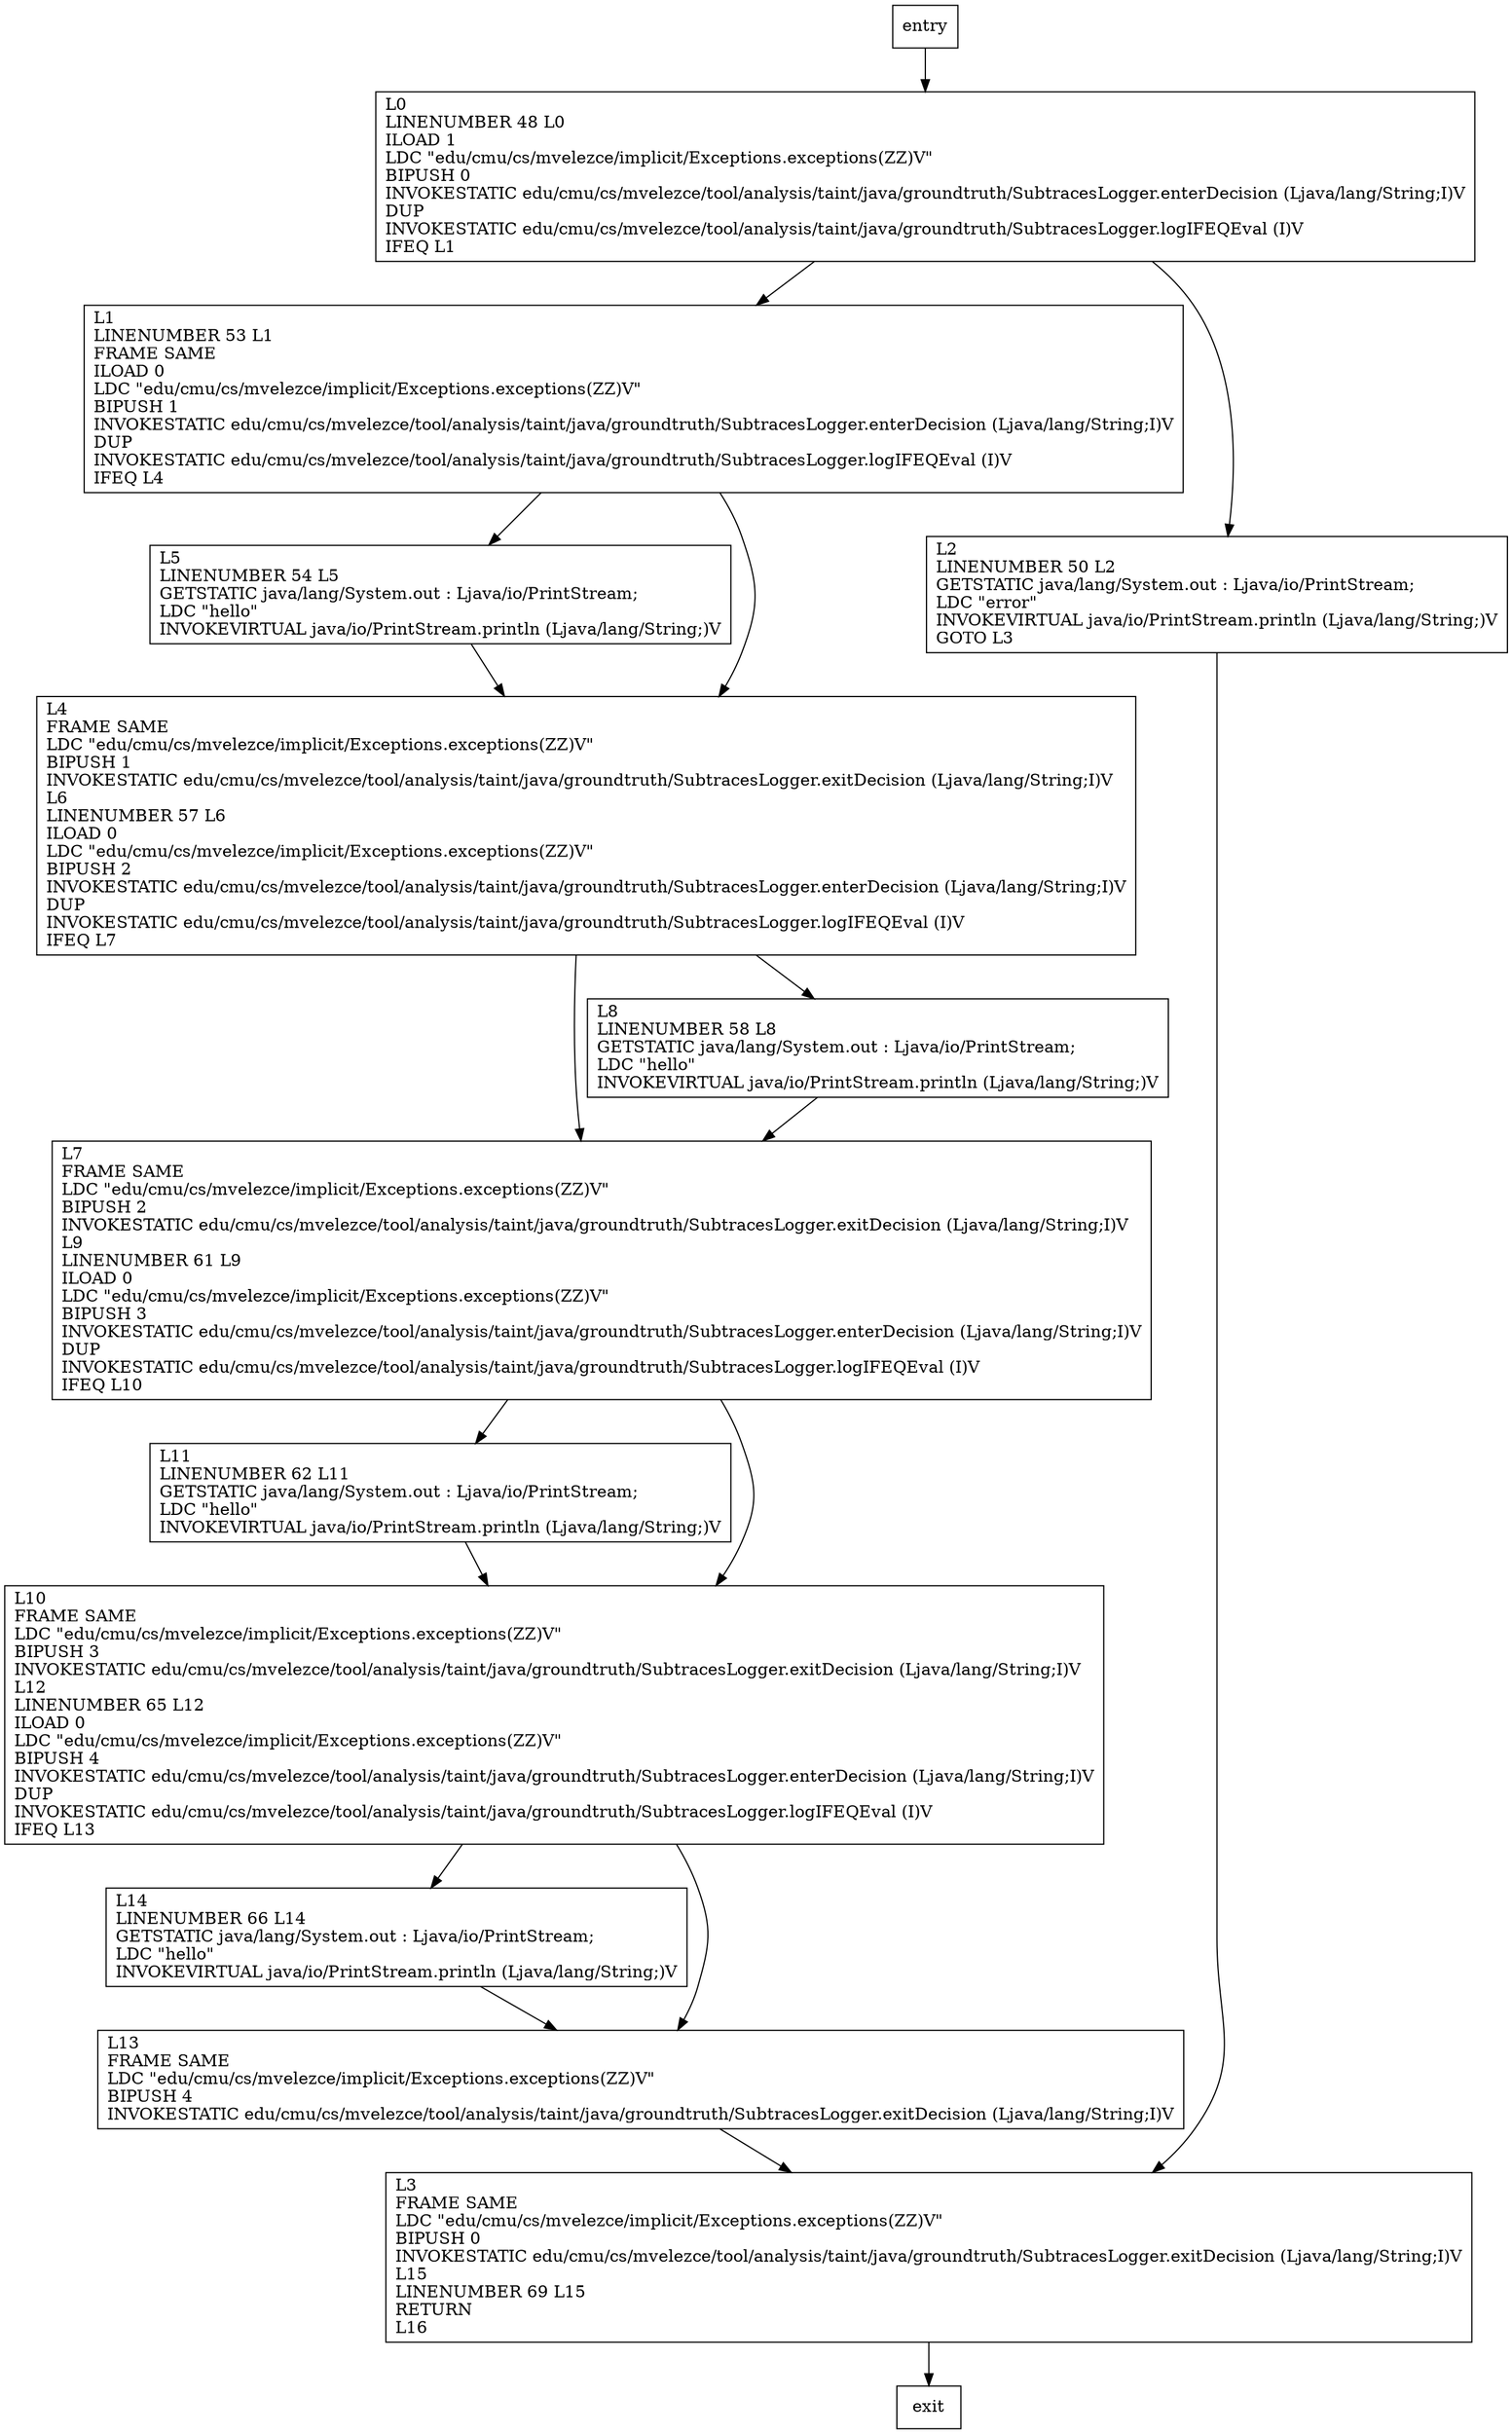 digraph exceptions {
node [shape=record];
2078248082 [label="L14\lLINENUMBER 66 L14\lGETSTATIC java/lang/System.out : Ljava/io/PrintStream;\lLDC \"hello\"\lINVOKEVIRTUAL java/io/PrintStream.println (Ljava/lang/String;)V\l"];
1159219582 [label="L7\lFRAME SAME\lLDC \"edu/cmu/cs/mvelezce/implicit/Exceptions.exceptions(ZZ)V\"\lBIPUSH 2\lINVOKESTATIC edu/cmu/cs/mvelezce/tool/analysis/taint/java/groundtruth/SubtracesLogger.exitDecision (Ljava/lang/String;I)V\lL9\lLINENUMBER 61 L9\lILOAD 0\lLDC \"edu/cmu/cs/mvelezce/implicit/Exceptions.exceptions(ZZ)V\"\lBIPUSH 3\lINVOKESTATIC edu/cmu/cs/mvelezce/tool/analysis/taint/java/groundtruth/SubtracesLogger.enterDecision (Ljava/lang/String;I)V\lDUP\lINVOKESTATIC edu/cmu/cs/mvelezce/tool/analysis/taint/java/groundtruth/SubtracesLogger.logIFEQEval (I)V\lIFEQ L10\l"];
1082862306 [label="L0\lLINENUMBER 48 L0\lILOAD 1\lLDC \"edu/cmu/cs/mvelezce/implicit/Exceptions.exceptions(ZZ)V\"\lBIPUSH 0\lINVOKESTATIC edu/cmu/cs/mvelezce/tool/analysis/taint/java/groundtruth/SubtracesLogger.enterDecision (Ljava/lang/String;I)V\lDUP\lINVOKESTATIC edu/cmu/cs/mvelezce/tool/analysis/taint/java/groundtruth/SubtracesLogger.logIFEQEval (I)V\lIFEQ L1\l"];
913818888 [label="L8\lLINENUMBER 58 L8\lGETSTATIC java/lang/System.out : Ljava/io/PrintStream;\lLDC \"hello\"\lINVOKEVIRTUAL java/io/PrintStream.println (Ljava/lang/String;)V\l"];
1427763069 [label="L5\lLINENUMBER 54 L5\lGETSTATIC java/lang/System.out : Ljava/io/PrintStream;\lLDC \"hello\"\lINVOKEVIRTUAL java/io/PrintStream.println (Ljava/lang/String;)V\l"];
1281098502 [label="L4\lFRAME SAME\lLDC \"edu/cmu/cs/mvelezce/implicit/Exceptions.exceptions(ZZ)V\"\lBIPUSH 1\lINVOKESTATIC edu/cmu/cs/mvelezce/tool/analysis/taint/java/groundtruth/SubtracesLogger.exitDecision (Ljava/lang/String;I)V\lL6\lLINENUMBER 57 L6\lILOAD 0\lLDC \"edu/cmu/cs/mvelezce/implicit/Exceptions.exceptions(ZZ)V\"\lBIPUSH 2\lINVOKESTATIC edu/cmu/cs/mvelezce/tool/analysis/taint/java/groundtruth/SubtracesLogger.enterDecision (Ljava/lang/String;I)V\lDUP\lINVOKESTATIC edu/cmu/cs/mvelezce/tool/analysis/taint/java/groundtruth/SubtracesLogger.logIFEQEval (I)V\lIFEQ L7\l"];
1960957451 [label="L1\lLINENUMBER 53 L1\lFRAME SAME\lILOAD 0\lLDC \"edu/cmu/cs/mvelezce/implicit/Exceptions.exceptions(ZZ)V\"\lBIPUSH 1\lINVOKESTATIC edu/cmu/cs/mvelezce/tool/analysis/taint/java/groundtruth/SubtracesLogger.enterDecision (Ljava/lang/String;I)V\lDUP\lINVOKESTATIC edu/cmu/cs/mvelezce/tool/analysis/taint/java/groundtruth/SubtracesLogger.logIFEQEval (I)V\lIFEQ L4\l"];
1938311278 [label="L11\lLINENUMBER 62 L11\lGETSTATIC java/lang/System.out : Ljava/io/PrintStream;\lLDC \"hello\"\lINVOKEVIRTUAL java/io/PrintStream.println (Ljava/lang/String;)V\l"];
2081126702 [label="L13\lFRAME SAME\lLDC \"edu/cmu/cs/mvelezce/implicit/Exceptions.exceptions(ZZ)V\"\lBIPUSH 4\lINVOKESTATIC edu/cmu/cs/mvelezce/tool/analysis/taint/java/groundtruth/SubtracesLogger.exitDecision (Ljava/lang/String;I)V\l"];
571518740 [label="L3\lFRAME SAME\lLDC \"edu/cmu/cs/mvelezce/implicit/Exceptions.exceptions(ZZ)V\"\lBIPUSH 0\lINVOKESTATIC edu/cmu/cs/mvelezce/tool/analysis/taint/java/groundtruth/SubtracesLogger.exitDecision (Ljava/lang/String;I)V\lL15\lLINENUMBER 69 L15\lRETURN\lL16\l"];
1608524967 [label="L10\lFRAME SAME\lLDC \"edu/cmu/cs/mvelezce/implicit/Exceptions.exceptions(ZZ)V\"\lBIPUSH 3\lINVOKESTATIC edu/cmu/cs/mvelezce/tool/analysis/taint/java/groundtruth/SubtracesLogger.exitDecision (Ljava/lang/String;I)V\lL12\lLINENUMBER 65 L12\lILOAD 0\lLDC \"edu/cmu/cs/mvelezce/implicit/Exceptions.exceptions(ZZ)V\"\lBIPUSH 4\lINVOKESTATIC edu/cmu/cs/mvelezce/tool/analysis/taint/java/groundtruth/SubtracesLogger.enterDecision (Ljava/lang/String;I)V\lDUP\lINVOKESTATIC edu/cmu/cs/mvelezce/tool/analysis/taint/java/groundtruth/SubtracesLogger.logIFEQEval (I)V\lIFEQ L13\l"];
1009383102 [label="L2\lLINENUMBER 50 L2\lGETSTATIC java/lang/System.out : Ljava/io/PrintStream;\lLDC \"error\"\lINVOKEVIRTUAL java/io/PrintStream.println (Ljava/lang/String;)V\lGOTO L3\l"];
entry;
exit;
2078248082 -> 2081126702;
1082862306 -> 1960957451;
1082862306 -> 1009383102;
913818888 -> 1159219582;
1281098502 -> 1159219582;
1281098502 -> 913818888;
1960957451 -> 1427763069;
1960957451 -> 1281098502;
2081126702 -> 571518740;
1608524967 -> 2078248082;
1608524967 -> 2081126702;
entry -> 1082862306;
1159219582 -> 1938311278;
1159219582 -> 1608524967;
1427763069 -> 1281098502;
1938311278 -> 1608524967;
571518740 -> exit;
1009383102 -> 571518740;
}
